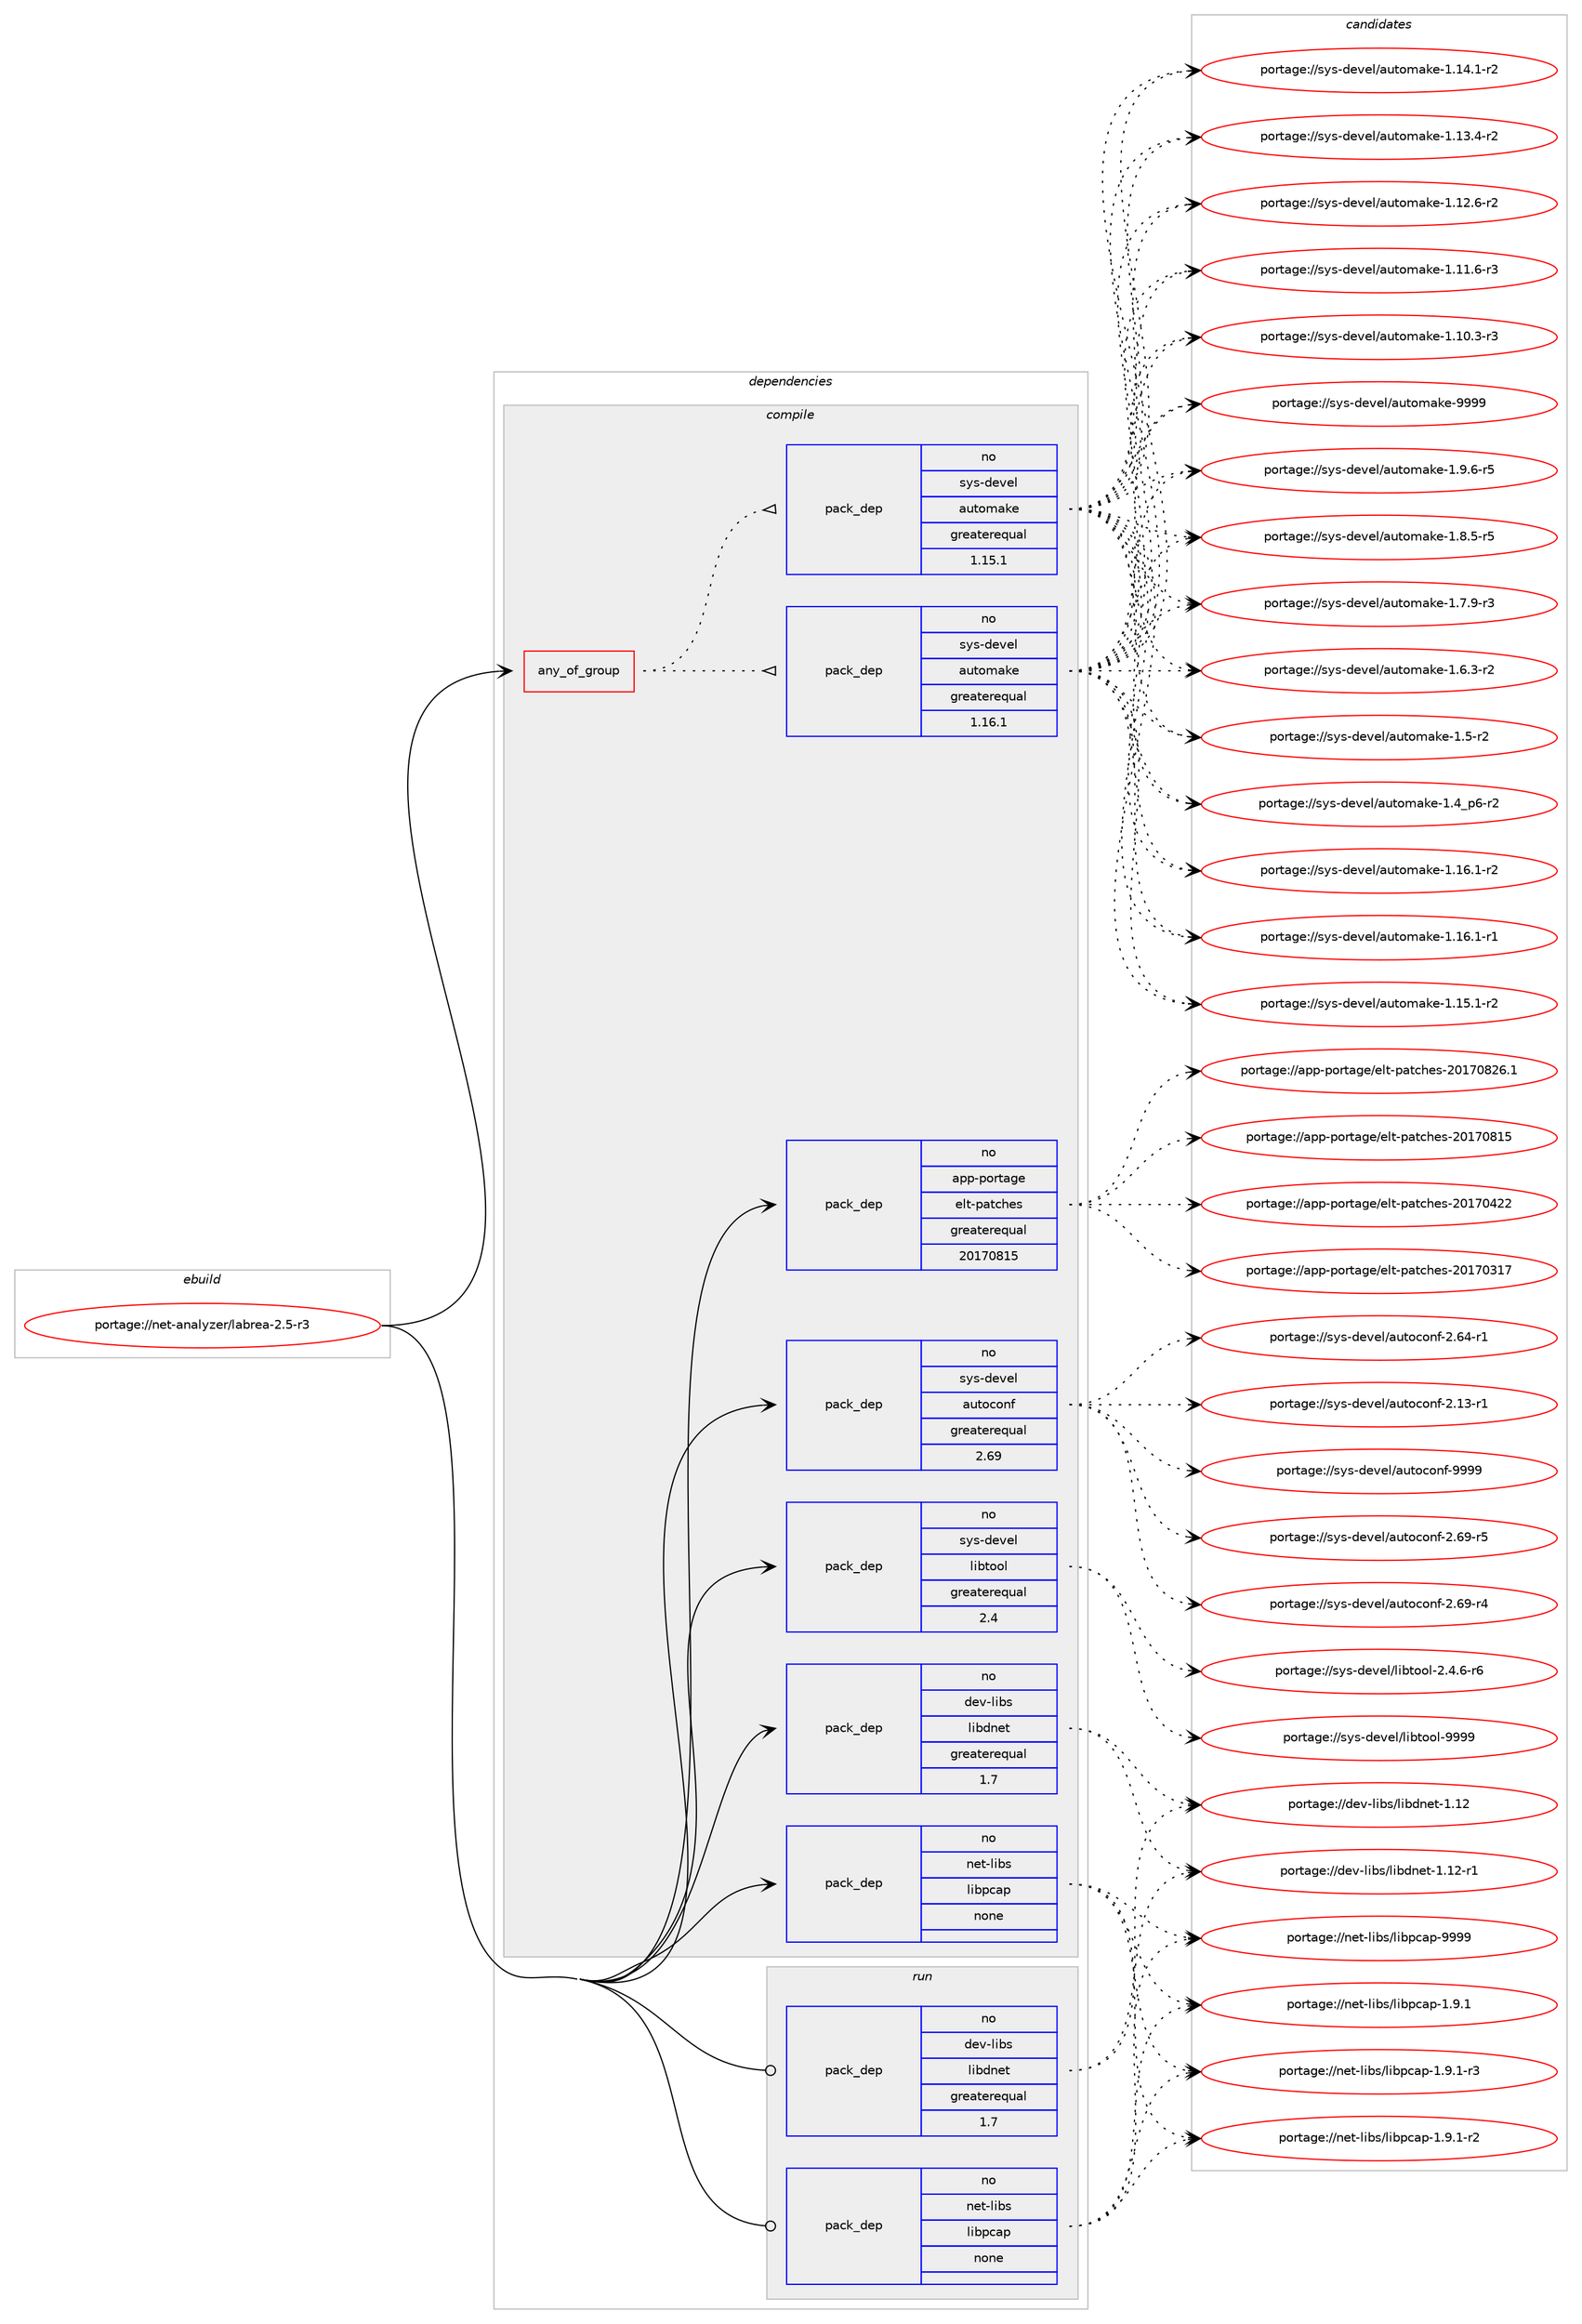digraph prolog {

# *************
# Graph options
# *************

newrank=true;
concentrate=true;
compound=true;
graph [rankdir=LR,fontname=Helvetica,fontsize=10,ranksep=1.5];#, ranksep=2.5, nodesep=0.2];
edge  [arrowhead=vee];
node  [fontname=Helvetica,fontsize=10];

# **********
# The ebuild
# **********

subgraph cluster_leftcol {
color=gray;
rank=same;
label=<<i>ebuild</i>>;
id [label="portage://net-analyzer/labrea-2.5-r3", color=red, width=4, href="../net-analyzer/labrea-2.5-r3.svg"];
}

# ****************
# The dependencies
# ****************

subgraph cluster_midcol {
color=gray;
label=<<i>dependencies</i>>;
subgraph cluster_compile {
fillcolor="#eeeeee";
style=filled;
label=<<i>compile</i>>;
subgraph any2413 {
dependency156531 [label=<<TABLE BORDER="0" CELLBORDER="1" CELLSPACING="0" CELLPADDING="4"><TR><TD CELLPADDING="10">any_of_group</TD></TR></TABLE>>, shape=none, color=red];subgraph pack118722 {
dependency156532 [label=<<TABLE BORDER="0" CELLBORDER="1" CELLSPACING="0" CELLPADDING="4" WIDTH="220"><TR><TD ROWSPAN="6" CELLPADDING="30">pack_dep</TD></TR><TR><TD WIDTH="110">no</TD></TR><TR><TD>sys-devel</TD></TR><TR><TD>automake</TD></TR><TR><TD>greaterequal</TD></TR><TR><TD>1.16.1</TD></TR></TABLE>>, shape=none, color=blue];
}
dependency156531:e -> dependency156532:w [weight=20,style="dotted",arrowhead="oinv"];
subgraph pack118723 {
dependency156533 [label=<<TABLE BORDER="0" CELLBORDER="1" CELLSPACING="0" CELLPADDING="4" WIDTH="220"><TR><TD ROWSPAN="6" CELLPADDING="30">pack_dep</TD></TR><TR><TD WIDTH="110">no</TD></TR><TR><TD>sys-devel</TD></TR><TR><TD>automake</TD></TR><TR><TD>greaterequal</TD></TR><TR><TD>1.15.1</TD></TR></TABLE>>, shape=none, color=blue];
}
dependency156531:e -> dependency156533:w [weight=20,style="dotted",arrowhead="oinv"];
}
id:e -> dependency156531:w [weight=20,style="solid",arrowhead="vee"];
subgraph pack118724 {
dependency156534 [label=<<TABLE BORDER="0" CELLBORDER="1" CELLSPACING="0" CELLPADDING="4" WIDTH="220"><TR><TD ROWSPAN="6" CELLPADDING="30">pack_dep</TD></TR><TR><TD WIDTH="110">no</TD></TR><TR><TD>app-portage</TD></TR><TR><TD>elt-patches</TD></TR><TR><TD>greaterequal</TD></TR><TR><TD>20170815</TD></TR></TABLE>>, shape=none, color=blue];
}
id:e -> dependency156534:w [weight=20,style="solid",arrowhead="vee"];
subgraph pack118725 {
dependency156535 [label=<<TABLE BORDER="0" CELLBORDER="1" CELLSPACING="0" CELLPADDING="4" WIDTH="220"><TR><TD ROWSPAN="6" CELLPADDING="30">pack_dep</TD></TR><TR><TD WIDTH="110">no</TD></TR><TR><TD>dev-libs</TD></TR><TR><TD>libdnet</TD></TR><TR><TD>greaterequal</TD></TR><TR><TD>1.7</TD></TR></TABLE>>, shape=none, color=blue];
}
id:e -> dependency156535:w [weight=20,style="solid",arrowhead="vee"];
subgraph pack118726 {
dependency156536 [label=<<TABLE BORDER="0" CELLBORDER="1" CELLSPACING="0" CELLPADDING="4" WIDTH="220"><TR><TD ROWSPAN="6" CELLPADDING="30">pack_dep</TD></TR><TR><TD WIDTH="110">no</TD></TR><TR><TD>net-libs</TD></TR><TR><TD>libpcap</TD></TR><TR><TD>none</TD></TR><TR><TD></TD></TR></TABLE>>, shape=none, color=blue];
}
id:e -> dependency156536:w [weight=20,style="solid",arrowhead="vee"];
subgraph pack118727 {
dependency156537 [label=<<TABLE BORDER="0" CELLBORDER="1" CELLSPACING="0" CELLPADDING="4" WIDTH="220"><TR><TD ROWSPAN="6" CELLPADDING="30">pack_dep</TD></TR><TR><TD WIDTH="110">no</TD></TR><TR><TD>sys-devel</TD></TR><TR><TD>autoconf</TD></TR><TR><TD>greaterequal</TD></TR><TR><TD>2.69</TD></TR></TABLE>>, shape=none, color=blue];
}
id:e -> dependency156537:w [weight=20,style="solid",arrowhead="vee"];
subgraph pack118728 {
dependency156538 [label=<<TABLE BORDER="0" CELLBORDER="1" CELLSPACING="0" CELLPADDING="4" WIDTH="220"><TR><TD ROWSPAN="6" CELLPADDING="30">pack_dep</TD></TR><TR><TD WIDTH="110">no</TD></TR><TR><TD>sys-devel</TD></TR><TR><TD>libtool</TD></TR><TR><TD>greaterequal</TD></TR><TR><TD>2.4</TD></TR></TABLE>>, shape=none, color=blue];
}
id:e -> dependency156538:w [weight=20,style="solid",arrowhead="vee"];
}
subgraph cluster_compileandrun {
fillcolor="#eeeeee";
style=filled;
label=<<i>compile and run</i>>;
}
subgraph cluster_run {
fillcolor="#eeeeee";
style=filled;
label=<<i>run</i>>;
subgraph pack118729 {
dependency156539 [label=<<TABLE BORDER="0" CELLBORDER="1" CELLSPACING="0" CELLPADDING="4" WIDTH="220"><TR><TD ROWSPAN="6" CELLPADDING="30">pack_dep</TD></TR><TR><TD WIDTH="110">no</TD></TR><TR><TD>dev-libs</TD></TR><TR><TD>libdnet</TD></TR><TR><TD>greaterequal</TD></TR><TR><TD>1.7</TD></TR></TABLE>>, shape=none, color=blue];
}
id:e -> dependency156539:w [weight=20,style="solid",arrowhead="odot"];
subgraph pack118730 {
dependency156540 [label=<<TABLE BORDER="0" CELLBORDER="1" CELLSPACING="0" CELLPADDING="4" WIDTH="220"><TR><TD ROWSPAN="6" CELLPADDING="30">pack_dep</TD></TR><TR><TD WIDTH="110">no</TD></TR><TR><TD>net-libs</TD></TR><TR><TD>libpcap</TD></TR><TR><TD>none</TD></TR><TR><TD></TD></TR></TABLE>>, shape=none, color=blue];
}
id:e -> dependency156540:w [weight=20,style="solid",arrowhead="odot"];
}
}

# **************
# The candidates
# **************

subgraph cluster_choices {
rank=same;
color=gray;
label=<<i>candidates</i>>;

subgraph choice118722 {
color=black;
nodesep=1;
choice115121115451001011181011084797117116111109971071014557575757 [label="portage://sys-devel/automake-9999", color=red, width=4,href="../sys-devel/automake-9999.svg"];
choice115121115451001011181011084797117116111109971071014549465746544511453 [label="portage://sys-devel/automake-1.9.6-r5", color=red, width=4,href="../sys-devel/automake-1.9.6-r5.svg"];
choice115121115451001011181011084797117116111109971071014549465646534511453 [label="portage://sys-devel/automake-1.8.5-r5", color=red, width=4,href="../sys-devel/automake-1.8.5-r5.svg"];
choice115121115451001011181011084797117116111109971071014549465546574511451 [label="portage://sys-devel/automake-1.7.9-r3", color=red, width=4,href="../sys-devel/automake-1.7.9-r3.svg"];
choice115121115451001011181011084797117116111109971071014549465446514511450 [label="portage://sys-devel/automake-1.6.3-r2", color=red, width=4,href="../sys-devel/automake-1.6.3-r2.svg"];
choice11512111545100101118101108479711711611110997107101454946534511450 [label="portage://sys-devel/automake-1.5-r2", color=red, width=4,href="../sys-devel/automake-1.5-r2.svg"];
choice115121115451001011181011084797117116111109971071014549465295112544511450 [label="portage://sys-devel/automake-1.4_p6-r2", color=red, width=4,href="../sys-devel/automake-1.4_p6-r2.svg"];
choice11512111545100101118101108479711711611110997107101454946495446494511450 [label="portage://sys-devel/automake-1.16.1-r2", color=red, width=4,href="../sys-devel/automake-1.16.1-r2.svg"];
choice11512111545100101118101108479711711611110997107101454946495446494511449 [label="portage://sys-devel/automake-1.16.1-r1", color=red, width=4,href="../sys-devel/automake-1.16.1-r1.svg"];
choice11512111545100101118101108479711711611110997107101454946495346494511450 [label="portage://sys-devel/automake-1.15.1-r2", color=red, width=4,href="../sys-devel/automake-1.15.1-r2.svg"];
choice11512111545100101118101108479711711611110997107101454946495246494511450 [label="portage://sys-devel/automake-1.14.1-r2", color=red, width=4,href="../sys-devel/automake-1.14.1-r2.svg"];
choice11512111545100101118101108479711711611110997107101454946495146524511450 [label="portage://sys-devel/automake-1.13.4-r2", color=red, width=4,href="../sys-devel/automake-1.13.4-r2.svg"];
choice11512111545100101118101108479711711611110997107101454946495046544511450 [label="portage://sys-devel/automake-1.12.6-r2", color=red, width=4,href="../sys-devel/automake-1.12.6-r2.svg"];
choice11512111545100101118101108479711711611110997107101454946494946544511451 [label="portage://sys-devel/automake-1.11.6-r3", color=red, width=4,href="../sys-devel/automake-1.11.6-r3.svg"];
choice11512111545100101118101108479711711611110997107101454946494846514511451 [label="portage://sys-devel/automake-1.10.3-r3", color=red, width=4,href="../sys-devel/automake-1.10.3-r3.svg"];
dependency156532:e -> choice115121115451001011181011084797117116111109971071014557575757:w [style=dotted,weight="100"];
dependency156532:e -> choice115121115451001011181011084797117116111109971071014549465746544511453:w [style=dotted,weight="100"];
dependency156532:e -> choice115121115451001011181011084797117116111109971071014549465646534511453:w [style=dotted,weight="100"];
dependency156532:e -> choice115121115451001011181011084797117116111109971071014549465546574511451:w [style=dotted,weight="100"];
dependency156532:e -> choice115121115451001011181011084797117116111109971071014549465446514511450:w [style=dotted,weight="100"];
dependency156532:e -> choice11512111545100101118101108479711711611110997107101454946534511450:w [style=dotted,weight="100"];
dependency156532:e -> choice115121115451001011181011084797117116111109971071014549465295112544511450:w [style=dotted,weight="100"];
dependency156532:e -> choice11512111545100101118101108479711711611110997107101454946495446494511450:w [style=dotted,weight="100"];
dependency156532:e -> choice11512111545100101118101108479711711611110997107101454946495446494511449:w [style=dotted,weight="100"];
dependency156532:e -> choice11512111545100101118101108479711711611110997107101454946495346494511450:w [style=dotted,weight="100"];
dependency156532:e -> choice11512111545100101118101108479711711611110997107101454946495246494511450:w [style=dotted,weight="100"];
dependency156532:e -> choice11512111545100101118101108479711711611110997107101454946495146524511450:w [style=dotted,weight="100"];
dependency156532:e -> choice11512111545100101118101108479711711611110997107101454946495046544511450:w [style=dotted,weight="100"];
dependency156532:e -> choice11512111545100101118101108479711711611110997107101454946494946544511451:w [style=dotted,weight="100"];
dependency156532:e -> choice11512111545100101118101108479711711611110997107101454946494846514511451:w [style=dotted,weight="100"];
}
subgraph choice118723 {
color=black;
nodesep=1;
choice115121115451001011181011084797117116111109971071014557575757 [label="portage://sys-devel/automake-9999", color=red, width=4,href="../sys-devel/automake-9999.svg"];
choice115121115451001011181011084797117116111109971071014549465746544511453 [label="portage://sys-devel/automake-1.9.6-r5", color=red, width=4,href="../sys-devel/automake-1.9.6-r5.svg"];
choice115121115451001011181011084797117116111109971071014549465646534511453 [label="portage://sys-devel/automake-1.8.5-r5", color=red, width=4,href="../sys-devel/automake-1.8.5-r5.svg"];
choice115121115451001011181011084797117116111109971071014549465546574511451 [label="portage://sys-devel/automake-1.7.9-r3", color=red, width=4,href="../sys-devel/automake-1.7.9-r3.svg"];
choice115121115451001011181011084797117116111109971071014549465446514511450 [label="portage://sys-devel/automake-1.6.3-r2", color=red, width=4,href="../sys-devel/automake-1.6.3-r2.svg"];
choice11512111545100101118101108479711711611110997107101454946534511450 [label="portage://sys-devel/automake-1.5-r2", color=red, width=4,href="../sys-devel/automake-1.5-r2.svg"];
choice115121115451001011181011084797117116111109971071014549465295112544511450 [label="portage://sys-devel/automake-1.4_p6-r2", color=red, width=4,href="../sys-devel/automake-1.4_p6-r2.svg"];
choice11512111545100101118101108479711711611110997107101454946495446494511450 [label="portage://sys-devel/automake-1.16.1-r2", color=red, width=4,href="../sys-devel/automake-1.16.1-r2.svg"];
choice11512111545100101118101108479711711611110997107101454946495446494511449 [label="portage://sys-devel/automake-1.16.1-r1", color=red, width=4,href="../sys-devel/automake-1.16.1-r1.svg"];
choice11512111545100101118101108479711711611110997107101454946495346494511450 [label="portage://sys-devel/automake-1.15.1-r2", color=red, width=4,href="../sys-devel/automake-1.15.1-r2.svg"];
choice11512111545100101118101108479711711611110997107101454946495246494511450 [label="portage://sys-devel/automake-1.14.1-r2", color=red, width=4,href="../sys-devel/automake-1.14.1-r2.svg"];
choice11512111545100101118101108479711711611110997107101454946495146524511450 [label="portage://sys-devel/automake-1.13.4-r2", color=red, width=4,href="../sys-devel/automake-1.13.4-r2.svg"];
choice11512111545100101118101108479711711611110997107101454946495046544511450 [label="portage://sys-devel/automake-1.12.6-r2", color=red, width=4,href="../sys-devel/automake-1.12.6-r2.svg"];
choice11512111545100101118101108479711711611110997107101454946494946544511451 [label="portage://sys-devel/automake-1.11.6-r3", color=red, width=4,href="../sys-devel/automake-1.11.6-r3.svg"];
choice11512111545100101118101108479711711611110997107101454946494846514511451 [label="portage://sys-devel/automake-1.10.3-r3", color=red, width=4,href="../sys-devel/automake-1.10.3-r3.svg"];
dependency156533:e -> choice115121115451001011181011084797117116111109971071014557575757:w [style=dotted,weight="100"];
dependency156533:e -> choice115121115451001011181011084797117116111109971071014549465746544511453:w [style=dotted,weight="100"];
dependency156533:e -> choice115121115451001011181011084797117116111109971071014549465646534511453:w [style=dotted,weight="100"];
dependency156533:e -> choice115121115451001011181011084797117116111109971071014549465546574511451:w [style=dotted,weight="100"];
dependency156533:e -> choice115121115451001011181011084797117116111109971071014549465446514511450:w [style=dotted,weight="100"];
dependency156533:e -> choice11512111545100101118101108479711711611110997107101454946534511450:w [style=dotted,weight="100"];
dependency156533:e -> choice115121115451001011181011084797117116111109971071014549465295112544511450:w [style=dotted,weight="100"];
dependency156533:e -> choice11512111545100101118101108479711711611110997107101454946495446494511450:w [style=dotted,weight="100"];
dependency156533:e -> choice11512111545100101118101108479711711611110997107101454946495446494511449:w [style=dotted,weight="100"];
dependency156533:e -> choice11512111545100101118101108479711711611110997107101454946495346494511450:w [style=dotted,weight="100"];
dependency156533:e -> choice11512111545100101118101108479711711611110997107101454946495246494511450:w [style=dotted,weight="100"];
dependency156533:e -> choice11512111545100101118101108479711711611110997107101454946495146524511450:w [style=dotted,weight="100"];
dependency156533:e -> choice11512111545100101118101108479711711611110997107101454946495046544511450:w [style=dotted,weight="100"];
dependency156533:e -> choice11512111545100101118101108479711711611110997107101454946494946544511451:w [style=dotted,weight="100"];
dependency156533:e -> choice11512111545100101118101108479711711611110997107101454946494846514511451:w [style=dotted,weight="100"];
}
subgraph choice118724 {
color=black;
nodesep=1;
choice971121124511211111411697103101471011081164511297116991041011154550484955485650544649 [label="portage://app-portage/elt-patches-20170826.1", color=red, width=4,href="../app-portage/elt-patches-20170826.1.svg"];
choice97112112451121111141169710310147101108116451129711699104101115455048495548564953 [label="portage://app-portage/elt-patches-20170815", color=red, width=4,href="../app-portage/elt-patches-20170815.svg"];
choice97112112451121111141169710310147101108116451129711699104101115455048495548525050 [label="portage://app-portage/elt-patches-20170422", color=red, width=4,href="../app-portage/elt-patches-20170422.svg"];
choice97112112451121111141169710310147101108116451129711699104101115455048495548514955 [label="portage://app-portage/elt-patches-20170317", color=red, width=4,href="../app-portage/elt-patches-20170317.svg"];
dependency156534:e -> choice971121124511211111411697103101471011081164511297116991041011154550484955485650544649:w [style=dotted,weight="100"];
dependency156534:e -> choice97112112451121111141169710310147101108116451129711699104101115455048495548564953:w [style=dotted,weight="100"];
dependency156534:e -> choice97112112451121111141169710310147101108116451129711699104101115455048495548525050:w [style=dotted,weight="100"];
dependency156534:e -> choice97112112451121111141169710310147101108116451129711699104101115455048495548514955:w [style=dotted,weight="100"];
}
subgraph choice118725 {
color=black;
nodesep=1;
choice1001011184510810598115471081059810011010111645494649504511449 [label="portage://dev-libs/libdnet-1.12-r1", color=red, width=4,href="../dev-libs/libdnet-1.12-r1.svg"];
choice100101118451081059811547108105981001101011164549464950 [label="portage://dev-libs/libdnet-1.12", color=red, width=4,href="../dev-libs/libdnet-1.12.svg"];
dependency156535:e -> choice1001011184510810598115471081059810011010111645494649504511449:w [style=dotted,weight="100"];
dependency156535:e -> choice100101118451081059811547108105981001101011164549464950:w [style=dotted,weight="100"];
}
subgraph choice118726 {
color=black;
nodesep=1;
choice1101011164510810598115471081059811299971124557575757 [label="portage://net-libs/libpcap-9999", color=red, width=4,href="../net-libs/libpcap-9999.svg"];
choice1101011164510810598115471081059811299971124549465746494511451 [label="portage://net-libs/libpcap-1.9.1-r3", color=red, width=4,href="../net-libs/libpcap-1.9.1-r3.svg"];
choice1101011164510810598115471081059811299971124549465746494511450 [label="portage://net-libs/libpcap-1.9.1-r2", color=red, width=4,href="../net-libs/libpcap-1.9.1-r2.svg"];
choice110101116451081059811547108105981129997112454946574649 [label="portage://net-libs/libpcap-1.9.1", color=red, width=4,href="../net-libs/libpcap-1.9.1.svg"];
dependency156536:e -> choice1101011164510810598115471081059811299971124557575757:w [style=dotted,weight="100"];
dependency156536:e -> choice1101011164510810598115471081059811299971124549465746494511451:w [style=dotted,weight="100"];
dependency156536:e -> choice1101011164510810598115471081059811299971124549465746494511450:w [style=dotted,weight="100"];
dependency156536:e -> choice110101116451081059811547108105981129997112454946574649:w [style=dotted,weight="100"];
}
subgraph choice118727 {
color=black;
nodesep=1;
choice115121115451001011181011084797117116111991111101024557575757 [label="portage://sys-devel/autoconf-9999", color=red, width=4,href="../sys-devel/autoconf-9999.svg"];
choice1151211154510010111810110847971171161119911111010245504654574511453 [label="portage://sys-devel/autoconf-2.69-r5", color=red, width=4,href="../sys-devel/autoconf-2.69-r5.svg"];
choice1151211154510010111810110847971171161119911111010245504654574511452 [label="portage://sys-devel/autoconf-2.69-r4", color=red, width=4,href="../sys-devel/autoconf-2.69-r4.svg"];
choice1151211154510010111810110847971171161119911111010245504654524511449 [label="portage://sys-devel/autoconf-2.64-r1", color=red, width=4,href="../sys-devel/autoconf-2.64-r1.svg"];
choice1151211154510010111810110847971171161119911111010245504649514511449 [label="portage://sys-devel/autoconf-2.13-r1", color=red, width=4,href="../sys-devel/autoconf-2.13-r1.svg"];
dependency156537:e -> choice115121115451001011181011084797117116111991111101024557575757:w [style=dotted,weight="100"];
dependency156537:e -> choice1151211154510010111810110847971171161119911111010245504654574511453:w [style=dotted,weight="100"];
dependency156537:e -> choice1151211154510010111810110847971171161119911111010245504654574511452:w [style=dotted,weight="100"];
dependency156537:e -> choice1151211154510010111810110847971171161119911111010245504654524511449:w [style=dotted,weight="100"];
dependency156537:e -> choice1151211154510010111810110847971171161119911111010245504649514511449:w [style=dotted,weight="100"];
}
subgraph choice118728 {
color=black;
nodesep=1;
choice1151211154510010111810110847108105981161111111084557575757 [label="portage://sys-devel/libtool-9999", color=red, width=4,href="../sys-devel/libtool-9999.svg"];
choice1151211154510010111810110847108105981161111111084550465246544511454 [label="portage://sys-devel/libtool-2.4.6-r6", color=red, width=4,href="../sys-devel/libtool-2.4.6-r6.svg"];
dependency156538:e -> choice1151211154510010111810110847108105981161111111084557575757:w [style=dotted,weight="100"];
dependency156538:e -> choice1151211154510010111810110847108105981161111111084550465246544511454:w [style=dotted,weight="100"];
}
subgraph choice118729 {
color=black;
nodesep=1;
choice1001011184510810598115471081059810011010111645494649504511449 [label="portage://dev-libs/libdnet-1.12-r1", color=red, width=4,href="../dev-libs/libdnet-1.12-r1.svg"];
choice100101118451081059811547108105981001101011164549464950 [label="portage://dev-libs/libdnet-1.12", color=red, width=4,href="../dev-libs/libdnet-1.12.svg"];
dependency156539:e -> choice1001011184510810598115471081059810011010111645494649504511449:w [style=dotted,weight="100"];
dependency156539:e -> choice100101118451081059811547108105981001101011164549464950:w [style=dotted,weight="100"];
}
subgraph choice118730 {
color=black;
nodesep=1;
choice1101011164510810598115471081059811299971124557575757 [label="portage://net-libs/libpcap-9999", color=red, width=4,href="../net-libs/libpcap-9999.svg"];
choice1101011164510810598115471081059811299971124549465746494511451 [label="portage://net-libs/libpcap-1.9.1-r3", color=red, width=4,href="../net-libs/libpcap-1.9.1-r3.svg"];
choice1101011164510810598115471081059811299971124549465746494511450 [label="portage://net-libs/libpcap-1.9.1-r2", color=red, width=4,href="../net-libs/libpcap-1.9.1-r2.svg"];
choice110101116451081059811547108105981129997112454946574649 [label="portage://net-libs/libpcap-1.9.1", color=red, width=4,href="../net-libs/libpcap-1.9.1.svg"];
dependency156540:e -> choice1101011164510810598115471081059811299971124557575757:w [style=dotted,weight="100"];
dependency156540:e -> choice1101011164510810598115471081059811299971124549465746494511451:w [style=dotted,weight="100"];
dependency156540:e -> choice1101011164510810598115471081059811299971124549465746494511450:w [style=dotted,weight="100"];
dependency156540:e -> choice110101116451081059811547108105981129997112454946574649:w [style=dotted,weight="100"];
}
}

}

